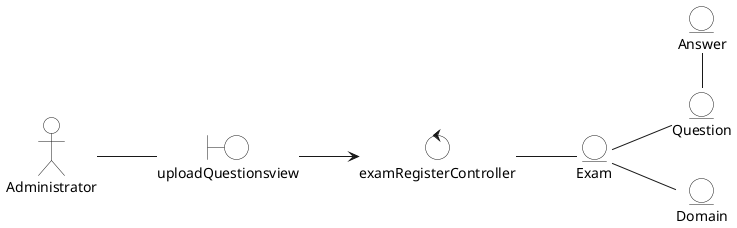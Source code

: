 @startuml Clases de Analisis y Colaboracion

left to right direction


skinparam EntityBackgroundColor white
skinparam BoundaryBackgroundColor white
skinparam ControlBackgroundColor white
skinparam ActorBackgroundColor white

actor "Administrator" as ad

boundary "uploadQuestionsview" as cView

control "examRegisterController" as c

entity Exam
entity Domain
entity Question
entity Answer


ad -- cView
cView --> c

c -- Exam
Exam -- Domain
Exam -- Question
Question -l- Answer

newpage
left to right direction
actor "Administrator" as ad

boundary "courseRegisterView" as crv

control "controller" as c

entity course
entity Category


ad -- crv
crv -- c
c -- course
course -- Category


newpage
left to right direction
actor "Administrator" as ad





@enduml
